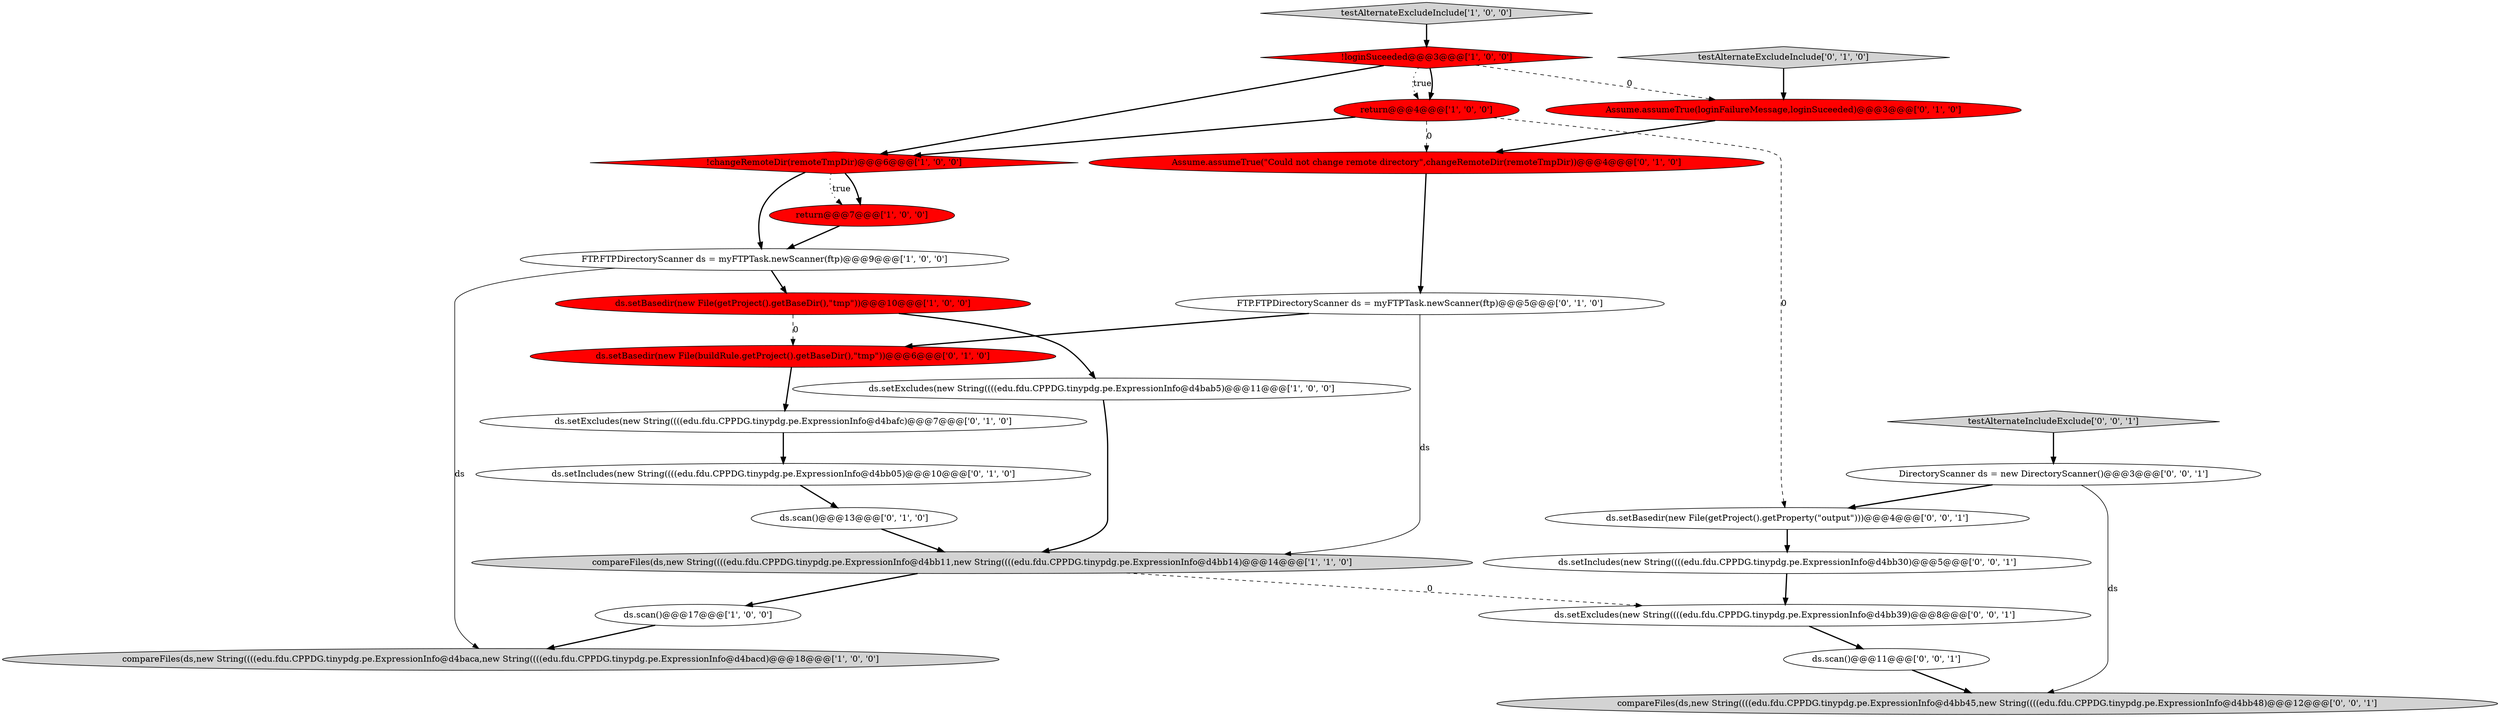 digraph {
23 [style = filled, label = "ds.setExcludes(new String((((edu.fdu.CPPDG.tinypdg.pe.ExpressionInfo@d4bb39)@@@8@@@['0', '0', '1']", fillcolor = white, shape = ellipse image = "AAA0AAABBB3BBB"];
0 [style = filled, label = "return@@@4@@@['1', '0', '0']", fillcolor = red, shape = ellipse image = "AAA1AAABBB1BBB"];
11 [style = filled, label = "ds.setExcludes(new String((((edu.fdu.CPPDG.tinypdg.pe.ExpressionInfo@d4bafc)@@@7@@@['0', '1', '0']", fillcolor = white, shape = ellipse image = "AAA0AAABBB2BBB"];
2 [style = filled, label = "ds.scan()@@@17@@@['1', '0', '0']", fillcolor = white, shape = ellipse image = "AAA0AAABBB1BBB"];
16 [style = filled, label = "ds.scan()@@@13@@@['0', '1', '0']", fillcolor = white, shape = ellipse image = "AAA0AAABBB2BBB"];
3 [style = filled, label = "ds.setBasedir(new File(getProject().getBaseDir(),\"tmp\"))@@@10@@@['1', '0', '0']", fillcolor = red, shape = ellipse image = "AAA1AAABBB1BBB"];
25 [style = filled, label = "testAlternateIncludeExclude['0', '0', '1']", fillcolor = lightgray, shape = diamond image = "AAA0AAABBB3BBB"];
5 [style = filled, label = "!loginSuceeded@@@3@@@['1', '0', '0']", fillcolor = red, shape = diamond image = "AAA1AAABBB1BBB"];
7 [style = filled, label = "compareFiles(ds,new String((((edu.fdu.CPPDG.tinypdg.pe.ExpressionInfo@d4bb11,new String((((edu.fdu.CPPDG.tinypdg.pe.ExpressionInfo@d4bb14)@@@14@@@['1', '1', '0']", fillcolor = lightgray, shape = ellipse image = "AAA0AAABBB1BBB"];
22 [style = filled, label = "ds.scan()@@@11@@@['0', '0', '1']", fillcolor = white, shape = ellipse image = "AAA0AAABBB3BBB"];
14 [style = filled, label = "FTP.FTPDirectoryScanner ds = myFTPTask.newScanner(ftp)@@@5@@@['0', '1', '0']", fillcolor = white, shape = ellipse image = "AAA0AAABBB2BBB"];
20 [style = filled, label = "ds.setIncludes(new String((((edu.fdu.CPPDG.tinypdg.pe.ExpressionInfo@d4bb30)@@@5@@@['0', '0', '1']", fillcolor = white, shape = ellipse image = "AAA0AAABBB3BBB"];
17 [style = filled, label = "Assume.assumeTrue(loginFailureMessage,loginSuceeded)@@@3@@@['0', '1', '0']", fillcolor = red, shape = ellipse image = "AAA1AAABBB2BBB"];
6 [style = filled, label = "ds.setExcludes(new String((((edu.fdu.CPPDG.tinypdg.pe.ExpressionInfo@d4bab5)@@@11@@@['1', '0', '0']", fillcolor = white, shape = ellipse image = "AAA0AAABBB1BBB"];
19 [style = filled, label = "DirectoryScanner ds = new DirectoryScanner()@@@3@@@['0', '0', '1']", fillcolor = white, shape = ellipse image = "AAA0AAABBB3BBB"];
15 [style = filled, label = "ds.setIncludes(new String((((edu.fdu.CPPDG.tinypdg.pe.ExpressionInfo@d4bb05)@@@10@@@['0', '1', '0']", fillcolor = white, shape = ellipse image = "AAA0AAABBB2BBB"];
13 [style = filled, label = "ds.setBasedir(new File(buildRule.getProject().getBaseDir(),\"tmp\"))@@@6@@@['0', '1', '0']", fillcolor = red, shape = ellipse image = "AAA1AAABBB2BBB"];
21 [style = filled, label = "compareFiles(ds,new String((((edu.fdu.CPPDG.tinypdg.pe.ExpressionInfo@d4bb45,new String((((edu.fdu.CPPDG.tinypdg.pe.ExpressionInfo@d4bb48)@@@12@@@['0', '0', '1']", fillcolor = lightgray, shape = ellipse image = "AAA0AAABBB3BBB"];
8 [style = filled, label = "compareFiles(ds,new String((((edu.fdu.CPPDG.tinypdg.pe.ExpressionInfo@d4baca,new String((((edu.fdu.CPPDG.tinypdg.pe.ExpressionInfo@d4bacd)@@@18@@@['1', '0', '0']", fillcolor = lightgray, shape = ellipse image = "AAA0AAABBB1BBB"];
12 [style = filled, label = "testAlternateExcludeInclude['0', '1', '0']", fillcolor = lightgray, shape = diamond image = "AAA0AAABBB2BBB"];
1 [style = filled, label = "FTP.FTPDirectoryScanner ds = myFTPTask.newScanner(ftp)@@@9@@@['1', '0', '0']", fillcolor = white, shape = ellipse image = "AAA0AAABBB1BBB"];
18 [style = filled, label = "Assume.assumeTrue(\"Could not change remote directory\",changeRemoteDir(remoteTmpDir))@@@4@@@['0', '1', '0']", fillcolor = red, shape = ellipse image = "AAA1AAABBB2BBB"];
10 [style = filled, label = "return@@@7@@@['1', '0', '0']", fillcolor = red, shape = ellipse image = "AAA1AAABBB1BBB"];
4 [style = filled, label = "testAlternateExcludeInclude['1', '0', '0']", fillcolor = lightgray, shape = diamond image = "AAA0AAABBB1BBB"];
9 [style = filled, label = "!changeRemoteDir(remoteTmpDir)@@@6@@@['1', '0', '0']", fillcolor = red, shape = diamond image = "AAA1AAABBB1BBB"];
24 [style = filled, label = "ds.setBasedir(new File(getProject().getProperty(\"output\")))@@@4@@@['0', '0', '1']", fillcolor = white, shape = ellipse image = "AAA0AAABBB3BBB"];
0->9 [style = bold, label=""];
7->23 [style = dashed, label="0"];
5->9 [style = bold, label=""];
12->17 [style = bold, label=""];
16->7 [style = bold, label=""];
1->3 [style = bold, label=""];
22->21 [style = bold, label=""];
3->6 [style = bold, label=""];
5->0 [style = dotted, label="true"];
9->10 [style = bold, label=""];
15->16 [style = bold, label=""];
3->13 [style = dashed, label="0"];
13->11 [style = bold, label=""];
11->15 [style = bold, label=""];
19->24 [style = bold, label=""];
24->20 [style = bold, label=""];
23->22 [style = bold, label=""];
5->17 [style = dashed, label="0"];
20->23 [style = bold, label=""];
5->0 [style = bold, label=""];
7->2 [style = bold, label=""];
14->7 [style = solid, label="ds"];
25->19 [style = bold, label=""];
0->24 [style = dashed, label="0"];
0->18 [style = dashed, label="0"];
1->8 [style = solid, label="ds"];
14->13 [style = bold, label=""];
9->1 [style = bold, label=""];
6->7 [style = bold, label=""];
10->1 [style = bold, label=""];
9->10 [style = dotted, label="true"];
19->21 [style = solid, label="ds"];
4->5 [style = bold, label=""];
18->14 [style = bold, label=""];
17->18 [style = bold, label=""];
2->8 [style = bold, label=""];
}
